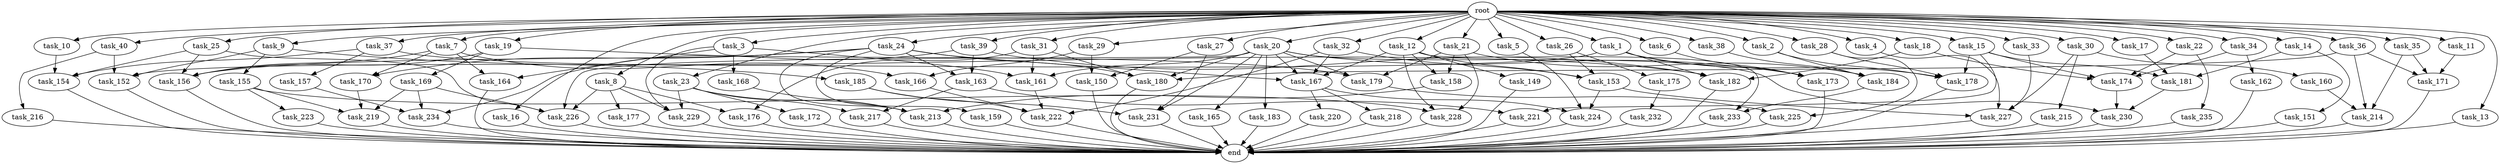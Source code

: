 digraph G {
  task_217 [size="1047972020.224000"];
  task_12 [size="2.048000"];
  task_152 [size="3728031612.928000"];
  task_160 [size="1391569403.904000"];
  task_36 [size="2.048000"];
  task_19 [size="2.048000"];
  root [size="0.000000"];
  task_10 [size="2.048000"];
  task_168 [size="1391569403.904000"];
  task_18 [size="2.048000"];
  task_219 [size="2302102470.656000"];
  task_183 [size="1717986918.400000"];
  task_161 [size="3728031612.928000"];
  task_215 [size="1391569403.904000"];
  task_154 [size="1047972020.224000"];
  task_33 [size="2.048000"];
  task_235 [size="1391569403.904000"];
  task_234 [size="773094113.280000"];
  task_22 [size="2.048000"];
  task_15 [size="2.048000"];
  task_5 [size="2.048000"];
  end [size="0.000000"];
  task_228 [size="1700807049.216000"];
  task_155 [size="1391569403.904000"];
  task_169 [size="1717986918.400000"];
  task_167 [size="3539053051.904000"];
  task_218 [size="274877906.944000"];
  task_14 [size="2.048000"];
  task_21 [size="2.048000"];
  task_38 [size="2.048000"];
  task_16 [size="2.048000"];
  task_222 [size="3264175144.960000"];
  task_7 [size="2.048000"];
  task_24 [size="2.048000"];
  task_227 [size="3539053051.904000"];
  task_225 [size="2491081031.680000"];
  task_221 [size="893353197.568000"];
  task_26 [size="2.048000"];
  task_30 [size="2.048000"];
  task_164 [size="1821066133.504000"];
  task_17 [size="2.048000"];
  task_151 [size="841813590.016000"];
  task_158 [size="1546188226.560000"];
  task_229 [size="1889785610.240000"];
  task_224 [size="1391569403.904000"];
  task_39 [size="2.048000"];
  task_172 [size="429496729.600000"];
  task_213 [size="1047972020.224000"];
  task_226 [size="2370821947.392000"];
  task_174 [size="3126736191.488000"];
  task_171 [size="3384434229.248000"];
  task_214 [size="2095944040.448000"];
  task_165 [size="1717986918.400000"];
  task_179 [size="3590592659.456000"];
  task_175 [size="841813590.016000"];
  task_27 [size="2.048000"];
  task_223 [size="154618822.656000"];
  task_231 [size="4501125726.208000"];
  task_220 [size="274877906.944000"];
  task_166 [size="1047972020.224000"];
  task_31 [size="2.048000"];
  task_170 [size="704374636.544000"];
  task_40 [size="2.048000"];
  task_2 [size="2.048000"];
  task_216 [size="1717986918.400000"];
  task_153 [size="2388001816.576000"];
  task_35 [size="2.048000"];
  task_3 [size="2.048000"];
  task_230 [size="3659312136.192000"];
  task_181 [size="1546188226.560000"];
  task_162 [size="618475290.624000"];
  task_232 [size="1717986918.400000"];
  task_184 [size="2027224563.712000"];
  task_8 [size="2.048000"];
  task_159 [size="274877906.944000"];
  task_150 [size="2010044694.528000"];
  task_177 [size="68719476.736000"];
  task_29 [size="2.048000"];
  task_149 [size="1391569403.904000"];
  task_176 [size="687194767.360000"];
  task_163 [size="343597383.680000"];
  task_182 [size="1803886264.320000"];
  task_233 [size="2783138807.808000"];
  task_23 [size="2.048000"];
  task_6 [size="2.048000"];
  task_32 [size="2.048000"];
  task_20 [size="2.048000"];
  task_28 [size="2.048000"];
  task_9 [size="2.048000"];
  task_37 [size="2.048000"];
  task_180 [size="2886218022.912000"];
  task_1 [size="2.048000"];
  task_185 [size="1391569403.904000"];
  task_4 [size="2.048000"];
  task_156 [size="2576980377.600000"];
  task_173 [size="3178275799.040000"];
  task_34 [size="2.048000"];
  task_25 [size="2.048000"];
  task_157 [size="274877906.944000"];
  task_178 [size="2147483648.000000"];
  task_13 [size="2.048000"];
  task_11 [size="2.048000"];

  task_217 -> end [size="1.000000"];
  task_12 -> task_158 [size="679477248.000000"];
  task_12 -> task_153 [size="679477248.000000"];
  task_12 -> task_233 [size="679477248.000000"];
  task_12 -> task_167 [size="679477248.000000"];
  task_12 -> task_228 [size="679477248.000000"];
  task_12 -> task_149 [size="679477248.000000"];
  task_152 -> end [size="1.000000"];
  task_160 -> task_214 [size="209715200.000000"];
  task_36 -> task_180 [size="134217728.000000"];
  task_36 -> task_214 [size="134217728.000000"];
  task_36 -> task_171 [size="134217728.000000"];
  task_19 -> task_156 [size="838860800.000000"];
  task_19 -> task_169 [size="838860800.000000"];
  task_19 -> task_179 [size="838860800.000000"];
  root -> task_12 [size="1.000000"];
  root -> task_35 [size="1.000000"];
  root -> task_14 [size="1.000000"];
  root -> task_36 [size="1.000000"];
  root -> task_37 [size="1.000000"];
  root -> task_6 [size="1.000000"];
  root -> task_32 [size="1.000000"];
  root -> task_38 [size="1.000000"];
  root -> task_19 [size="1.000000"];
  root -> task_13 [size="1.000000"];
  root -> task_20 [size="1.000000"];
  root -> task_16 [size="1.000000"];
  root -> task_9 [size="1.000000"];
  root -> task_31 [size="1.000000"];
  root -> task_10 [size="1.000000"];
  root -> task_1 [size="1.000000"];
  root -> task_18 [size="1.000000"];
  root -> task_5 [size="1.000000"];
  root -> task_2 [size="1.000000"];
  root -> task_4 [size="1.000000"];
  root -> task_27 [size="1.000000"];
  root -> task_11 [size="1.000000"];
  root -> task_23 [size="1.000000"];
  root -> task_3 [size="1.000000"];
  root -> task_26 [size="1.000000"];
  root -> task_7 [size="1.000000"];
  root -> task_40 [size="1.000000"];
  root -> task_34 [size="1.000000"];
  root -> task_17 [size="1.000000"];
  root -> task_33 [size="1.000000"];
  root -> task_15 [size="1.000000"];
  root -> task_22 [size="1.000000"];
  root -> task_29 [size="1.000000"];
  root -> task_8 [size="1.000000"];
  root -> task_30 [size="1.000000"];
  root -> task_39 [size="1.000000"];
  root -> task_25 [size="1.000000"];
  root -> task_24 [size="1.000000"];
  root -> task_21 [size="1.000000"];
  root -> task_28 [size="1.000000"];
  task_10 -> task_154 [size="301989888.000000"];
  task_168 -> task_213 [size="134217728.000000"];
  task_18 -> task_182 [size="411041792.000000"];
  task_18 -> task_174 [size="411041792.000000"];
  task_219 -> end [size="1.000000"];
  task_183 -> end [size="1.000000"];
  task_161 -> task_222 [size="536870912.000000"];
  task_215 -> end [size="1.000000"];
  task_154 -> end [size="1.000000"];
  task_33 -> task_227 [size="75497472.000000"];
  task_235 -> end [size="1.000000"];
  task_234 -> end [size="1.000000"];
  task_22 -> task_235 [size="679477248.000000"];
  task_22 -> task_174 [size="679477248.000000"];
  task_15 -> task_174 [size="134217728.000000"];
  task_15 -> task_181 [size="134217728.000000"];
  task_15 -> task_221 [size="134217728.000000"];
  task_15 -> task_178 [size="134217728.000000"];
  task_5 -> task_224 [size="411041792.000000"];
  task_228 -> end [size="1.000000"];
  task_155 -> task_223 [size="75497472.000000"];
  task_155 -> task_219 [size="75497472.000000"];
  task_155 -> task_228 [size="75497472.000000"];
  task_169 -> task_234 [size="209715200.000000"];
  task_169 -> task_219 [size="209715200.000000"];
  task_169 -> task_226 [size="209715200.000000"];
  task_167 -> task_220 [size="134217728.000000"];
  task_167 -> task_218 [size="134217728.000000"];
  task_167 -> task_224 [size="134217728.000000"];
  task_218 -> end [size="1.000000"];
  task_14 -> task_151 [size="411041792.000000"];
  task_14 -> task_181 [size="411041792.000000"];
  task_21 -> task_158 [size="75497472.000000"];
  task_21 -> task_184 [size="75497472.000000"];
  task_21 -> task_228 [size="75497472.000000"];
  task_21 -> task_179 [size="75497472.000000"];
  task_38 -> task_184 [size="838860800.000000"];
  task_16 -> end [size="1.000000"];
  task_222 -> end [size="1.000000"];
  task_7 -> task_156 [size="209715200.000000"];
  task_7 -> task_170 [size="209715200.000000"];
  task_7 -> task_166 [size="209715200.000000"];
  task_7 -> task_164 [size="209715200.000000"];
  task_24 -> task_156 [size="134217728.000000"];
  task_24 -> task_163 [size="134217728.000000"];
  task_24 -> task_167 [size="134217728.000000"];
  task_24 -> task_170 [size="134217728.000000"];
  task_24 -> task_213 [size="134217728.000000"];
  task_24 -> task_180 [size="134217728.000000"];
  task_24 -> task_159 [size="134217728.000000"];
  task_227 -> end [size="1.000000"];
  task_225 -> end [size="1.000000"];
  task_221 -> end [size="1.000000"];
  task_26 -> task_175 [size="411041792.000000"];
  task_26 -> task_153 [size="411041792.000000"];
  task_30 -> task_227 [size="679477248.000000"];
  task_30 -> task_160 [size="679477248.000000"];
  task_30 -> task_215 [size="679477248.000000"];
  task_164 -> end [size="1.000000"];
  task_17 -> task_181 [size="209715200.000000"];
  task_151 -> end [size="1.000000"];
  task_158 -> task_213 [size="33554432.000000"];
  task_229 -> end [size="1.000000"];
  task_224 -> end [size="1.000000"];
  task_39 -> task_163 [size="33554432.000000"];
  task_39 -> task_182 [size="33554432.000000"];
  task_39 -> task_234 [size="33554432.000000"];
  task_172 -> end [size="1.000000"];
  task_213 -> end [size="1.000000"];
  task_226 -> end [size="1.000000"];
  task_174 -> task_230 [size="411041792.000000"];
  task_171 -> end [size="1.000000"];
  task_214 -> end [size="1.000000"];
  task_165 -> end [size="1.000000"];
  task_179 -> task_225 [size="679477248.000000"];
  task_175 -> task_232 [size="838860800.000000"];
  task_27 -> task_150 [size="679477248.000000"];
  task_27 -> task_231 [size="679477248.000000"];
  task_223 -> end [size="1.000000"];
  task_231 -> end [size="1.000000"];
  task_220 -> end [size="1.000000"];
  task_166 -> task_222 [size="301989888.000000"];
  task_31 -> task_180 [size="301989888.000000"];
  task_31 -> task_161 [size="301989888.000000"];
  task_31 -> task_176 [size="301989888.000000"];
  task_170 -> task_219 [size="838860800.000000"];
  task_40 -> task_152 [size="838860800.000000"];
  task_40 -> task_216 [size="838860800.000000"];
  task_2 -> task_184 [size="75497472.000000"];
  task_2 -> task_178 [size="75497472.000000"];
  task_216 -> end [size="1.000000"];
  task_153 -> task_227 [size="134217728.000000"];
  task_153 -> task_224 [size="134217728.000000"];
  task_35 -> task_214 [size="679477248.000000"];
  task_35 -> task_171 [size="679477248.000000"];
  task_3 -> task_168 [size="679477248.000000"];
  task_3 -> task_161 [size="679477248.000000"];
  task_3 -> task_229 [size="679477248.000000"];
  task_3 -> task_164 [size="679477248.000000"];
  task_230 -> end [size="1.000000"];
  task_181 -> task_230 [size="536870912.000000"];
  task_162 -> end [size="1.000000"];
  task_232 -> end [size="1.000000"];
  task_184 -> task_233 [size="679477248.000000"];
  task_8 -> task_177 [size="33554432.000000"];
  task_8 -> task_176 [size="33554432.000000"];
  task_8 -> task_226 [size="33554432.000000"];
  task_8 -> task_229 [size="33554432.000000"];
  task_159 -> end [size="1.000000"];
  task_150 -> end [size="1.000000"];
  task_177 -> end [size="1.000000"];
  task_29 -> task_166 [size="301989888.000000"];
  task_29 -> task_150 [size="301989888.000000"];
  task_149 -> end [size="1.000000"];
  task_176 -> end [size="1.000000"];
  task_163 -> task_217 [size="301989888.000000"];
  task_163 -> task_221 [size="301989888.000000"];
  task_182 -> end [size="1.000000"];
  task_233 -> end [size="1.000000"];
  task_23 -> task_217 [size="209715200.000000"];
  task_23 -> task_172 [size="209715200.000000"];
  task_23 -> task_213 [size="209715200.000000"];
  task_23 -> task_229 [size="209715200.000000"];
  task_6 -> task_173 [size="411041792.000000"];
  task_32 -> task_153 [size="75497472.000000"];
  task_32 -> task_167 [size="75497472.000000"];
  task_32 -> task_222 [size="75497472.000000"];
  task_20 -> task_183 [size="838860800.000000"];
  task_20 -> task_165 [size="838860800.000000"];
  task_20 -> task_173 [size="838860800.000000"];
  task_20 -> task_179 [size="838860800.000000"];
  task_20 -> task_180 [size="838860800.000000"];
  task_20 -> task_167 [size="838860800.000000"];
  task_20 -> task_230 [size="838860800.000000"];
  task_20 -> task_226 [size="838860800.000000"];
  task_20 -> task_231 [size="838860800.000000"];
  task_20 -> task_161 [size="838860800.000000"];
  task_28 -> task_225 [size="536870912.000000"];
  task_28 -> task_178 [size="536870912.000000"];
  task_9 -> task_155 [size="679477248.000000"];
  task_9 -> task_152 [size="679477248.000000"];
  task_9 -> task_185 [size="679477248.000000"];
  task_37 -> task_182 [size="134217728.000000"];
  task_37 -> task_154 [size="134217728.000000"];
  task_37 -> task_157 [size="134217728.000000"];
  task_180 -> end [size="1.000000"];
  task_1 -> task_182 [size="301989888.000000"];
  task_1 -> task_152 [size="301989888.000000"];
  task_1 -> task_173 [size="301989888.000000"];
  task_1 -> task_178 [size="301989888.000000"];
  task_185 -> task_222 [size="679477248.000000"];
  task_185 -> task_231 [size="679477248.000000"];
  task_4 -> task_227 [size="838860800.000000"];
  task_156 -> end [size="1.000000"];
  task_173 -> end [size="1.000000"];
  task_34 -> task_174 [size="301989888.000000"];
  task_34 -> task_162 [size="301989888.000000"];
  task_25 -> task_156 [size="75497472.000000"];
  task_25 -> task_154 [size="75497472.000000"];
  task_25 -> task_226 [size="75497472.000000"];
  task_157 -> task_234 [size="134217728.000000"];
  task_178 -> end [size="1.000000"];
  task_13 -> end [size="1.000000"];
  task_11 -> task_171 [size="838860800.000000"];
}
